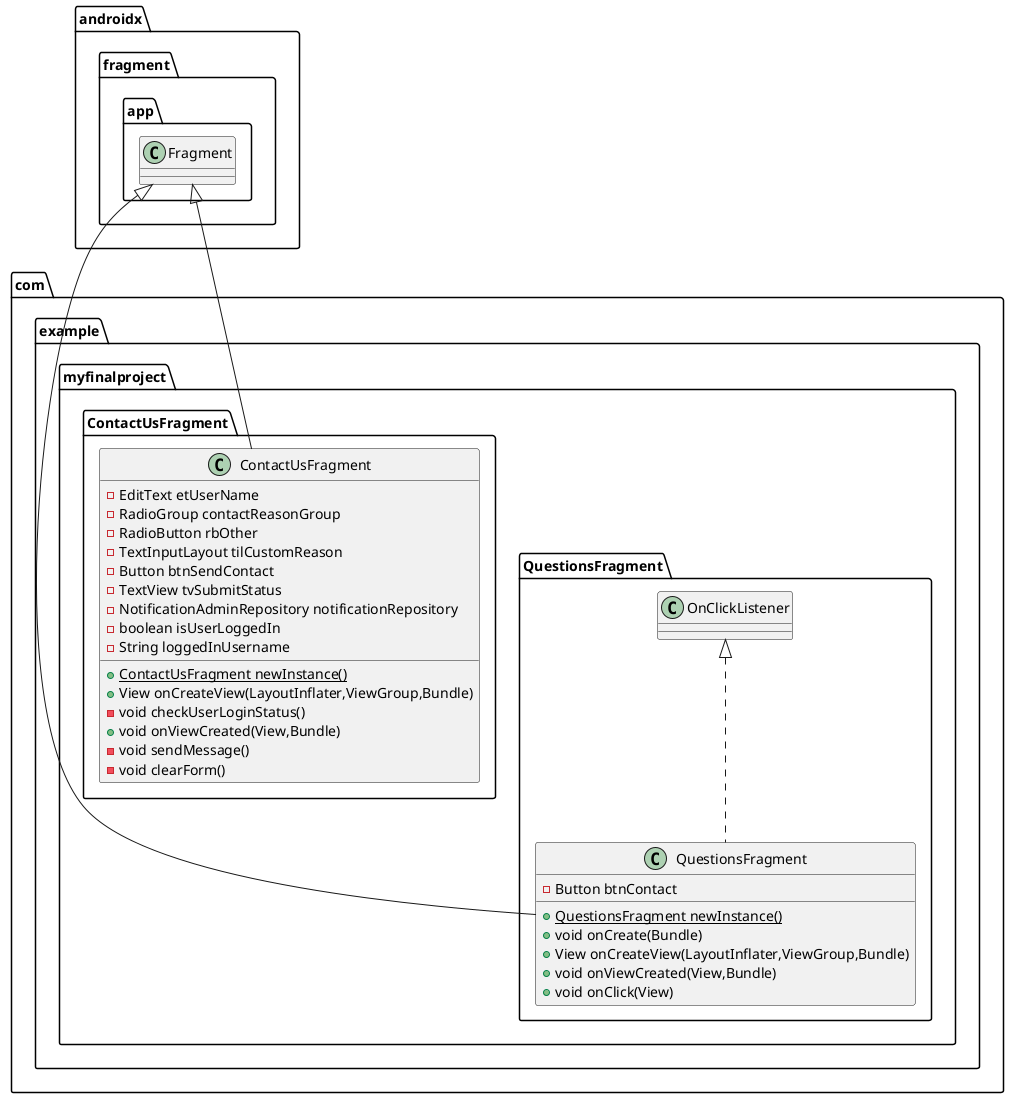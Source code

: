 @startuml
class com.example.myfinalproject.QuestionsFragment.QuestionsFragment {
- Button btnContact
+ {static} QuestionsFragment newInstance()
+ void onCreate(Bundle)
+ View onCreateView(LayoutInflater,ViewGroup,Bundle)
+ void onViewCreated(View,Bundle)
+ void onClick(View)
}


class com.example.myfinalproject.ContactUsFragment.ContactUsFragment {
- EditText etUserName
- RadioGroup contactReasonGroup
- RadioButton rbOther
- TextInputLayout tilCustomReason
- Button btnSendContact
- TextView tvSubmitStatus
- NotificationAdminRepository notificationRepository
- boolean isUserLoggedIn
- String loggedInUsername
+ {static} ContactUsFragment newInstance()
+ View onCreateView(LayoutInflater,ViewGroup,Bundle)
- void checkUserLoginStatus()
+ void onViewCreated(View,Bundle)
- void sendMessage()
- void clearForm()
}




com.example.myfinalproject.QuestionsFragment.OnClickListener <|.. com.example.myfinalproject.QuestionsFragment.QuestionsFragment
androidx.fragment.app.Fragment <|-- com.example.myfinalproject.QuestionsFragment.QuestionsFragment
androidx.fragment.app.Fragment <|-- com.example.myfinalproject.ContactUsFragment.ContactUsFragment
@enduml